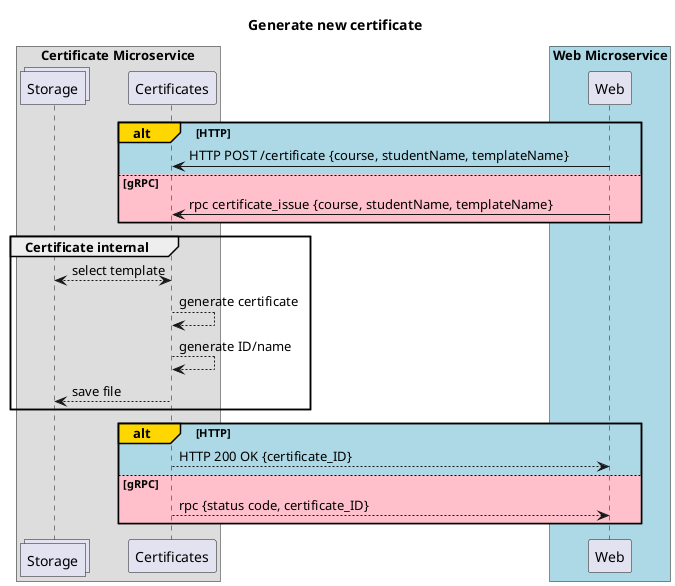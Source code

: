 @startuml
title Generate new certificate

box Certificate Microservice
collections Storage as str
participant Certificates as crt
end box 

box "Web Microservice" #LightBlue
participant Web as web
end box 

alt#Gold #LightBlue HTTP
    web -> crt: HTTP POST /certificate {course, studentName, templateName}
else #Pink gRPC
    web -> crt: rpc certificate_issue {course, studentName, templateName}
end

group Certificate internal 
  crt <--> str: select template
  crt --> crt : generate certificate
  crt --> crt : generate ID/name
  crt --> str: save file
end

alt#Gold #LightBlue HTTP
    crt --> web: HTTP 200 OK {certificate_ID}
else #Pink gRPC
    crt --> web: rpc {status code, certificate_ID}
end

@enduml